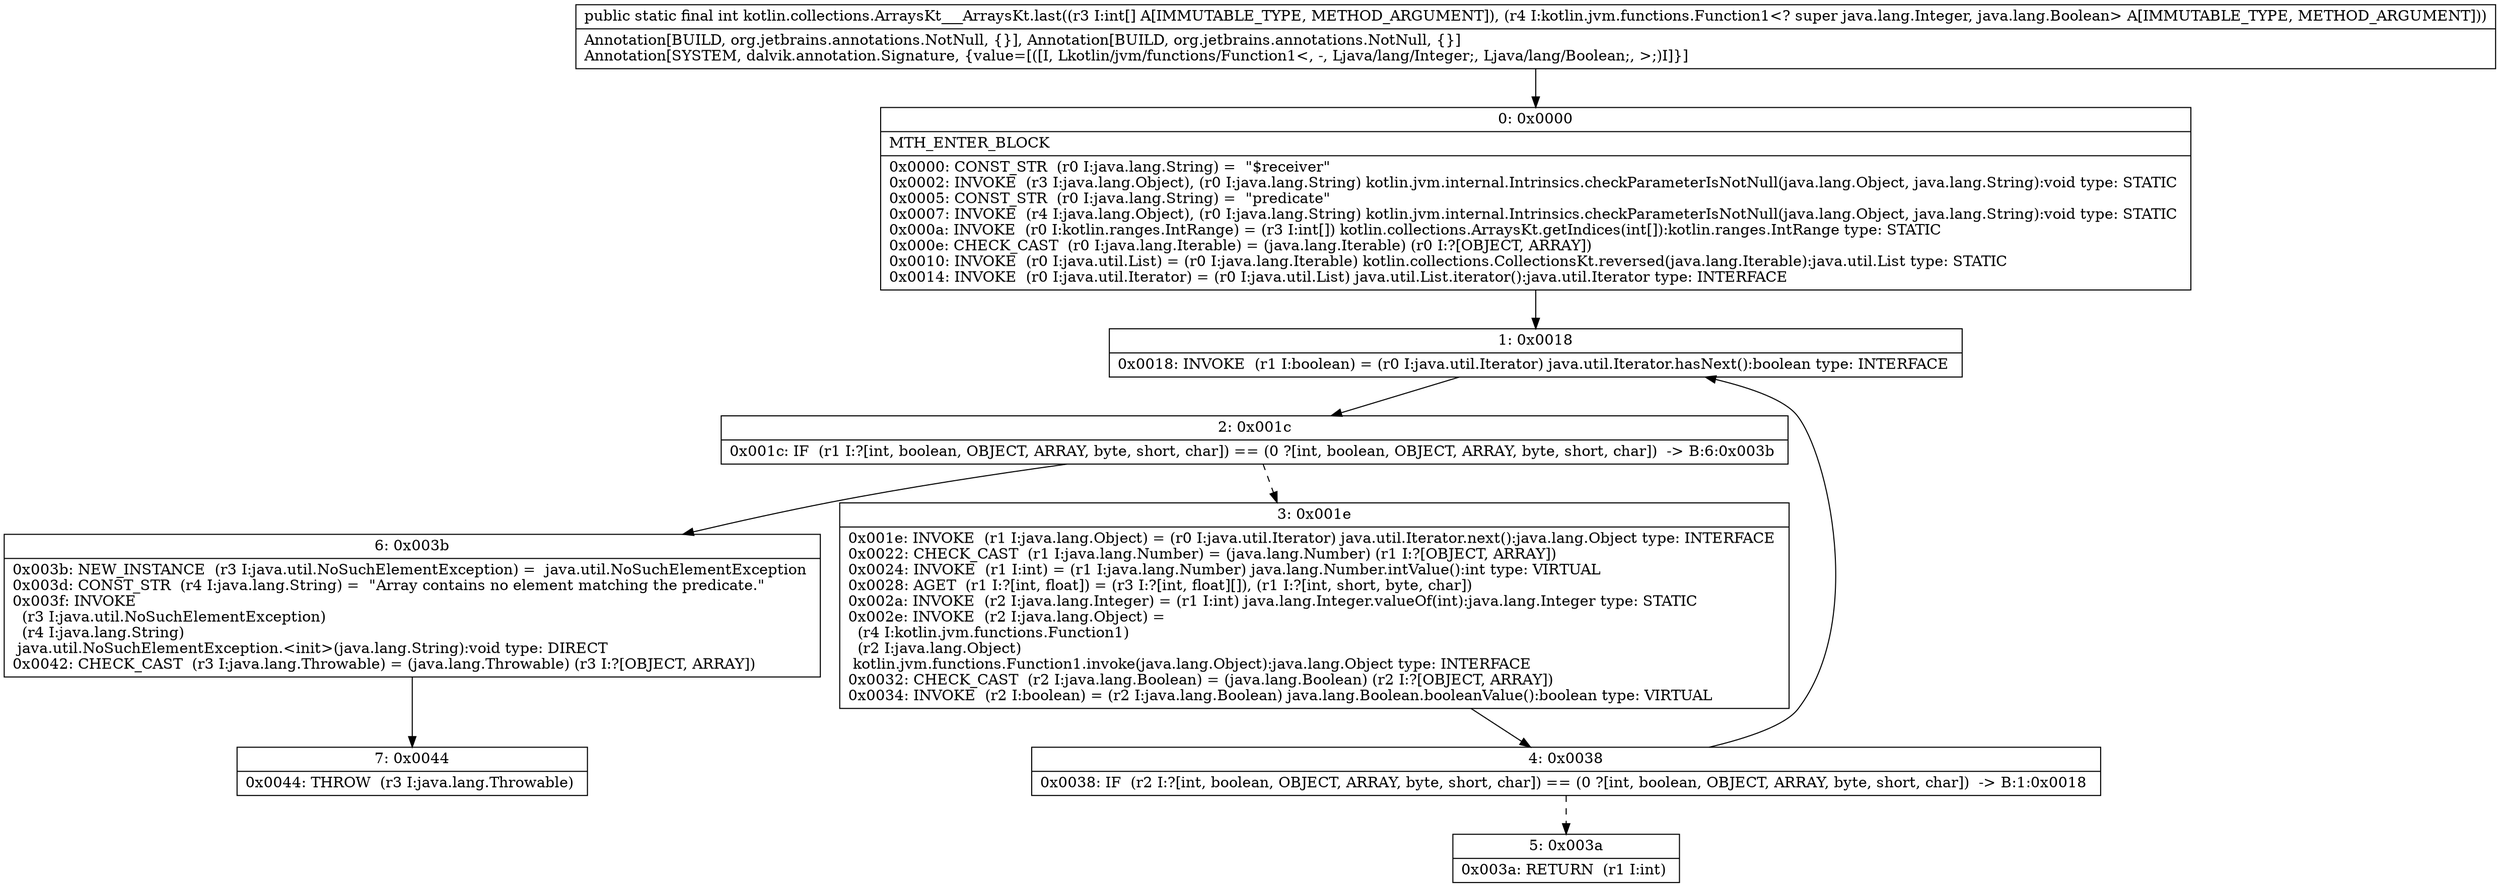 digraph "CFG forkotlin.collections.ArraysKt___ArraysKt.last([ILkotlin\/jvm\/functions\/Function1;)I" {
Node_0 [shape=record,label="{0\:\ 0x0000|MTH_ENTER_BLOCK\l|0x0000: CONST_STR  (r0 I:java.lang.String) =  \"$receiver\" \l0x0002: INVOKE  (r3 I:java.lang.Object), (r0 I:java.lang.String) kotlin.jvm.internal.Intrinsics.checkParameterIsNotNull(java.lang.Object, java.lang.String):void type: STATIC \l0x0005: CONST_STR  (r0 I:java.lang.String) =  \"predicate\" \l0x0007: INVOKE  (r4 I:java.lang.Object), (r0 I:java.lang.String) kotlin.jvm.internal.Intrinsics.checkParameterIsNotNull(java.lang.Object, java.lang.String):void type: STATIC \l0x000a: INVOKE  (r0 I:kotlin.ranges.IntRange) = (r3 I:int[]) kotlin.collections.ArraysKt.getIndices(int[]):kotlin.ranges.IntRange type: STATIC \l0x000e: CHECK_CAST  (r0 I:java.lang.Iterable) = (java.lang.Iterable) (r0 I:?[OBJECT, ARRAY]) \l0x0010: INVOKE  (r0 I:java.util.List) = (r0 I:java.lang.Iterable) kotlin.collections.CollectionsKt.reversed(java.lang.Iterable):java.util.List type: STATIC \l0x0014: INVOKE  (r0 I:java.util.Iterator) = (r0 I:java.util.List) java.util.List.iterator():java.util.Iterator type: INTERFACE \l}"];
Node_1 [shape=record,label="{1\:\ 0x0018|0x0018: INVOKE  (r1 I:boolean) = (r0 I:java.util.Iterator) java.util.Iterator.hasNext():boolean type: INTERFACE \l}"];
Node_2 [shape=record,label="{2\:\ 0x001c|0x001c: IF  (r1 I:?[int, boolean, OBJECT, ARRAY, byte, short, char]) == (0 ?[int, boolean, OBJECT, ARRAY, byte, short, char])  \-\> B:6:0x003b \l}"];
Node_3 [shape=record,label="{3\:\ 0x001e|0x001e: INVOKE  (r1 I:java.lang.Object) = (r0 I:java.util.Iterator) java.util.Iterator.next():java.lang.Object type: INTERFACE \l0x0022: CHECK_CAST  (r1 I:java.lang.Number) = (java.lang.Number) (r1 I:?[OBJECT, ARRAY]) \l0x0024: INVOKE  (r1 I:int) = (r1 I:java.lang.Number) java.lang.Number.intValue():int type: VIRTUAL \l0x0028: AGET  (r1 I:?[int, float]) = (r3 I:?[int, float][]), (r1 I:?[int, short, byte, char]) \l0x002a: INVOKE  (r2 I:java.lang.Integer) = (r1 I:int) java.lang.Integer.valueOf(int):java.lang.Integer type: STATIC \l0x002e: INVOKE  (r2 I:java.lang.Object) = \l  (r4 I:kotlin.jvm.functions.Function1)\l  (r2 I:java.lang.Object)\l kotlin.jvm.functions.Function1.invoke(java.lang.Object):java.lang.Object type: INTERFACE \l0x0032: CHECK_CAST  (r2 I:java.lang.Boolean) = (java.lang.Boolean) (r2 I:?[OBJECT, ARRAY]) \l0x0034: INVOKE  (r2 I:boolean) = (r2 I:java.lang.Boolean) java.lang.Boolean.booleanValue():boolean type: VIRTUAL \l}"];
Node_4 [shape=record,label="{4\:\ 0x0038|0x0038: IF  (r2 I:?[int, boolean, OBJECT, ARRAY, byte, short, char]) == (0 ?[int, boolean, OBJECT, ARRAY, byte, short, char])  \-\> B:1:0x0018 \l}"];
Node_5 [shape=record,label="{5\:\ 0x003a|0x003a: RETURN  (r1 I:int) \l}"];
Node_6 [shape=record,label="{6\:\ 0x003b|0x003b: NEW_INSTANCE  (r3 I:java.util.NoSuchElementException) =  java.util.NoSuchElementException \l0x003d: CONST_STR  (r4 I:java.lang.String) =  \"Array contains no element matching the predicate.\" \l0x003f: INVOKE  \l  (r3 I:java.util.NoSuchElementException)\l  (r4 I:java.lang.String)\l java.util.NoSuchElementException.\<init\>(java.lang.String):void type: DIRECT \l0x0042: CHECK_CAST  (r3 I:java.lang.Throwable) = (java.lang.Throwable) (r3 I:?[OBJECT, ARRAY]) \l}"];
Node_7 [shape=record,label="{7\:\ 0x0044|0x0044: THROW  (r3 I:java.lang.Throwable) \l}"];
MethodNode[shape=record,label="{public static final int kotlin.collections.ArraysKt___ArraysKt.last((r3 I:int[] A[IMMUTABLE_TYPE, METHOD_ARGUMENT]), (r4 I:kotlin.jvm.functions.Function1\<? super java.lang.Integer, java.lang.Boolean\> A[IMMUTABLE_TYPE, METHOD_ARGUMENT]))  | Annotation[BUILD, org.jetbrains.annotations.NotNull, \{\}], Annotation[BUILD, org.jetbrains.annotations.NotNull, \{\}]\lAnnotation[SYSTEM, dalvik.annotation.Signature, \{value=[([I, Lkotlin\/jvm\/functions\/Function1\<, \-, Ljava\/lang\/Integer;, Ljava\/lang\/Boolean;, \>;)I]\}]\l}"];
MethodNode -> Node_0;
Node_0 -> Node_1;
Node_1 -> Node_2;
Node_2 -> Node_3[style=dashed];
Node_2 -> Node_6;
Node_3 -> Node_4;
Node_4 -> Node_1;
Node_4 -> Node_5[style=dashed];
Node_6 -> Node_7;
}


